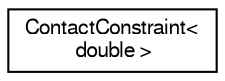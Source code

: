 digraph "Graphical Class Hierarchy"
{
  edge [fontname="FreeSans",fontsize="10",labelfontname="FreeSans",labelfontsize="10"];
  node [fontname="FreeSans",fontsize="10",shape=record];
  rankdir="LR";
  Node1 [label="ContactConstraint\<\l double \>",height=0.2,width=0.4,color="black", fillcolor="white", style="filled",URL="$d7/d6c/class_contact_constraint.html"];
}

